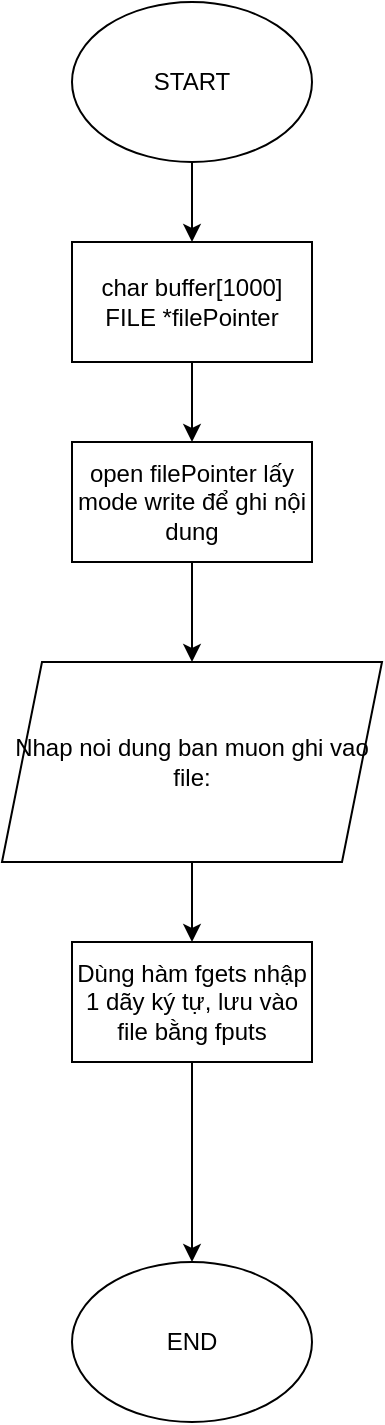 <mxfile version="22.1.2" type="device">
  <diagram id="C5RBs43oDa-KdzZeNtuy" name="Page-1">
    <mxGraphModel dx="933" dy="887" grid="1" gridSize="10" guides="1" tooltips="1" connect="1" arrows="1" fold="1" page="1" pageScale="1" pageWidth="827" pageHeight="1169" math="0" shadow="0">
      <root>
        <mxCell id="WIyWlLk6GJQsqaUBKTNV-0" />
        <mxCell id="WIyWlLk6GJQsqaUBKTNV-1" parent="WIyWlLk6GJQsqaUBKTNV-0" />
        <mxCell id="4NzLS6ce3iaJwvpWcVsZ-3" style="edgeStyle=orthogonalEdgeStyle;rounded=0;orthogonalLoop=1;jettySize=auto;html=1;exitX=0.5;exitY=1;exitDx=0;exitDy=0;" edge="1" parent="WIyWlLk6GJQsqaUBKTNV-1" source="4NzLS6ce3iaJwvpWcVsZ-0" target="4NzLS6ce3iaJwvpWcVsZ-2">
          <mxGeometry relative="1" as="geometry" />
        </mxCell>
        <mxCell id="4NzLS6ce3iaJwvpWcVsZ-0" value="START" style="ellipse;whiteSpace=wrap;html=1;" vertex="1" parent="WIyWlLk6GJQsqaUBKTNV-1">
          <mxGeometry x="240" y="110" width="120" height="80" as="geometry" />
        </mxCell>
        <mxCell id="4NzLS6ce3iaJwvpWcVsZ-1" value="END" style="ellipse;whiteSpace=wrap;html=1;" vertex="1" parent="WIyWlLk6GJQsqaUBKTNV-1">
          <mxGeometry x="240" y="740" width="120" height="80" as="geometry" />
        </mxCell>
        <mxCell id="4NzLS6ce3iaJwvpWcVsZ-5" style="edgeStyle=orthogonalEdgeStyle;rounded=0;orthogonalLoop=1;jettySize=auto;html=1;exitX=0.5;exitY=1;exitDx=0;exitDy=0;" edge="1" parent="WIyWlLk6GJQsqaUBKTNV-1" source="4NzLS6ce3iaJwvpWcVsZ-2" target="4NzLS6ce3iaJwvpWcVsZ-4">
          <mxGeometry relative="1" as="geometry" />
        </mxCell>
        <mxCell id="4NzLS6ce3iaJwvpWcVsZ-2" value="char buffer[1000]&lt;br&gt;FILE *filePointer" style="rounded=0;whiteSpace=wrap;html=1;" vertex="1" parent="WIyWlLk6GJQsqaUBKTNV-1">
          <mxGeometry x="240" y="230" width="120" height="60" as="geometry" />
        </mxCell>
        <mxCell id="4NzLS6ce3iaJwvpWcVsZ-8" style="edgeStyle=orthogonalEdgeStyle;rounded=0;orthogonalLoop=1;jettySize=auto;html=1;exitX=0.5;exitY=1;exitDx=0;exitDy=0;" edge="1" parent="WIyWlLk6GJQsqaUBKTNV-1" source="4NzLS6ce3iaJwvpWcVsZ-4" target="4NzLS6ce3iaJwvpWcVsZ-7">
          <mxGeometry relative="1" as="geometry" />
        </mxCell>
        <mxCell id="4NzLS6ce3iaJwvpWcVsZ-4" value="open filePointer lấy mode write để ghi nội dung" style="rounded=0;whiteSpace=wrap;html=1;" vertex="1" parent="WIyWlLk6GJQsqaUBKTNV-1">
          <mxGeometry x="240" y="330" width="120" height="60" as="geometry" />
        </mxCell>
        <mxCell id="4NzLS6ce3iaJwvpWcVsZ-10" style="edgeStyle=orthogonalEdgeStyle;rounded=0;orthogonalLoop=1;jettySize=auto;html=1;exitX=0.5;exitY=1;exitDx=0;exitDy=0;" edge="1" parent="WIyWlLk6GJQsqaUBKTNV-1" source="4NzLS6ce3iaJwvpWcVsZ-7" target="4NzLS6ce3iaJwvpWcVsZ-9">
          <mxGeometry relative="1" as="geometry" />
        </mxCell>
        <mxCell id="4NzLS6ce3iaJwvpWcVsZ-7" value="Nhap noi dung ban muon ghi vao file:" style="shape=parallelogram;perimeter=parallelogramPerimeter;whiteSpace=wrap;html=1;fixedSize=1;" vertex="1" parent="WIyWlLk6GJQsqaUBKTNV-1">
          <mxGeometry x="205" y="440" width="190" height="100" as="geometry" />
        </mxCell>
        <mxCell id="4NzLS6ce3iaJwvpWcVsZ-11" style="edgeStyle=orthogonalEdgeStyle;rounded=0;orthogonalLoop=1;jettySize=auto;html=1;exitX=0.5;exitY=1;exitDx=0;exitDy=0;" edge="1" parent="WIyWlLk6GJQsqaUBKTNV-1" source="4NzLS6ce3iaJwvpWcVsZ-9" target="4NzLS6ce3iaJwvpWcVsZ-1">
          <mxGeometry relative="1" as="geometry" />
        </mxCell>
        <mxCell id="4NzLS6ce3iaJwvpWcVsZ-9" value="Dùng hàm fgets nhập 1 dãy ký tự, lưu vào file bằng fputs" style="rounded=0;whiteSpace=wrap;html=1;" vertex="1" parent="WIyWlLk6GJQsqaUBKTNV-1">
          <mxGeometry x="240" y="580" width="120" height="60" as="geometry" />
        </mxCell>
      </root>
    </mxGraphModel>
  </diagram>
</mxfile>
